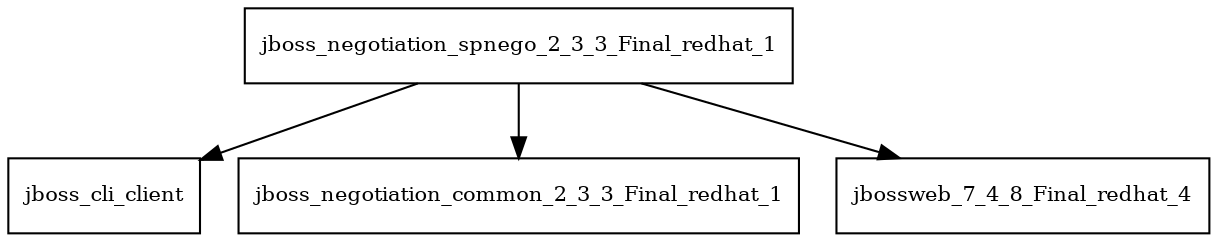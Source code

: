 digraph jboss_negotiation_spnego_2_3_3_Final_redhat_1_dependencies {
  node [shape = box, fontsize=10.0];
  jboss_negotiation_spnego_2_3_3_Final_redhat_1 -> jboss_cli_client;
  jboss_negotiation_spnego_2_3_3_Final_redhat_1 -> jboss_negotiation_common_2_3_3_Final_redhat_1;
  jboss_negotiation_spnego_2_3_3_Final_redhat_1 -> jbossweb_7_4_8_Final_redhat_4;
}
